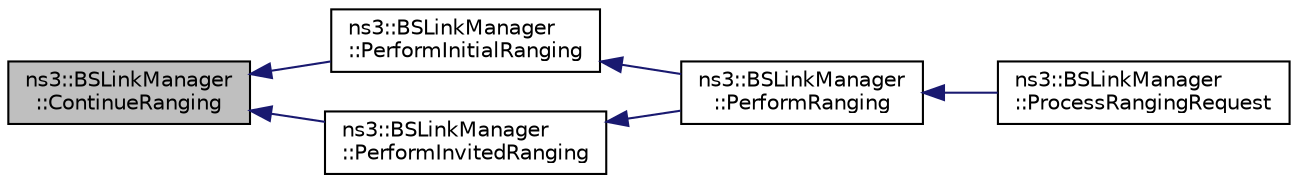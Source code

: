 digraph "ns3::BSLinkManager::ContinueRanging"
{
  edge [fontname="Helvetica",fontsize="10",labelfontname="Helvetica",labelfontsize="10"];
  node [fontname="Helvetica",fontsize="10",shape=record];
  rankdir="LR";
  Node1 [label="ns3::BSLinkManager\l::ContinueRanging",height=0.2,width=0.4,color="black", fillcolor="grey75", style="filled", fontcolor="black"];
  Node1 -> Node2 [dir="back",color="midnightblue",fontsize="10",style="solid"];
  Node2 [label="ns3::BSLinkManager\l::PerformInitialRanging",height=0.2,width=0.4,color="black", fillcolor="white", style="filled",URL="$d9/d98/classns3_1_1BSLinkManager.html#a8c97286c0b9d58f6b175e7f4e82ccd36"];
  Node2 -> Node3 [dir="back",color="midnightblue",fontsize="10",style="solid"];
  Node3 [label="ns3::BSLinkManager\l::PerformRanging",height=0.2,width=0.4,color="black", fillcolor="white", style="filled",URL="$d9/d98/classns3_1_1BSLinkManager.html#ae23a1b4507b6fc812727c1ab064c95ae"];
  Node3 -> Node4 [dir="back",color="midnightblue",fontsize="10",style="solid"];
  Node4 [label="ns3::BSLinkManager\l::ProcessRangingRequest",height=0.2,width=0.4,color="black", fillcolor="white", style="filled",URL="$d9/d98/classns3_1_1BSLinkManager.html#a26c81a16faddfeedbe19e47f4158fbb0",tooltip="process a ranging request message "];
  Node1 -> Node5 [dir="back",color="midnightblue",fontsize="10",style="solid"];
  Node5 [label="ns3::BSLinkManager\l::PerformInvitedRanging",height=0.2,width=0.4,color="black", fillcolor="white", style="filled",URL="$d9/d98/classns3_1_1BSLinkManager.html#a094fa709f5eaa532b959808967b65464"];
  Node5 -> Node3 [dir="back",color="midnightblue",fontsize="10",style="solid"];
}
